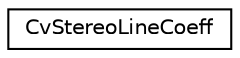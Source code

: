 digraph "Graphical Class Hierarchy"
{
 // LATEX_PDF_SIZE
  edge [fontname="Helvetica",fontsize="10",labelfontname="Helvetica",labelfontsize="10"];
  node [fontname="Helvetica",fontsize="10",shape=record];
  rankdir="LR";
  Node0 [label="CvStereoLineCoeff",height=0.2,width=0.4,color="black", fillcolor="white", style="filled",URL="$struct_cv_stereo_line_coeff.html",tooltip=" "];
}
